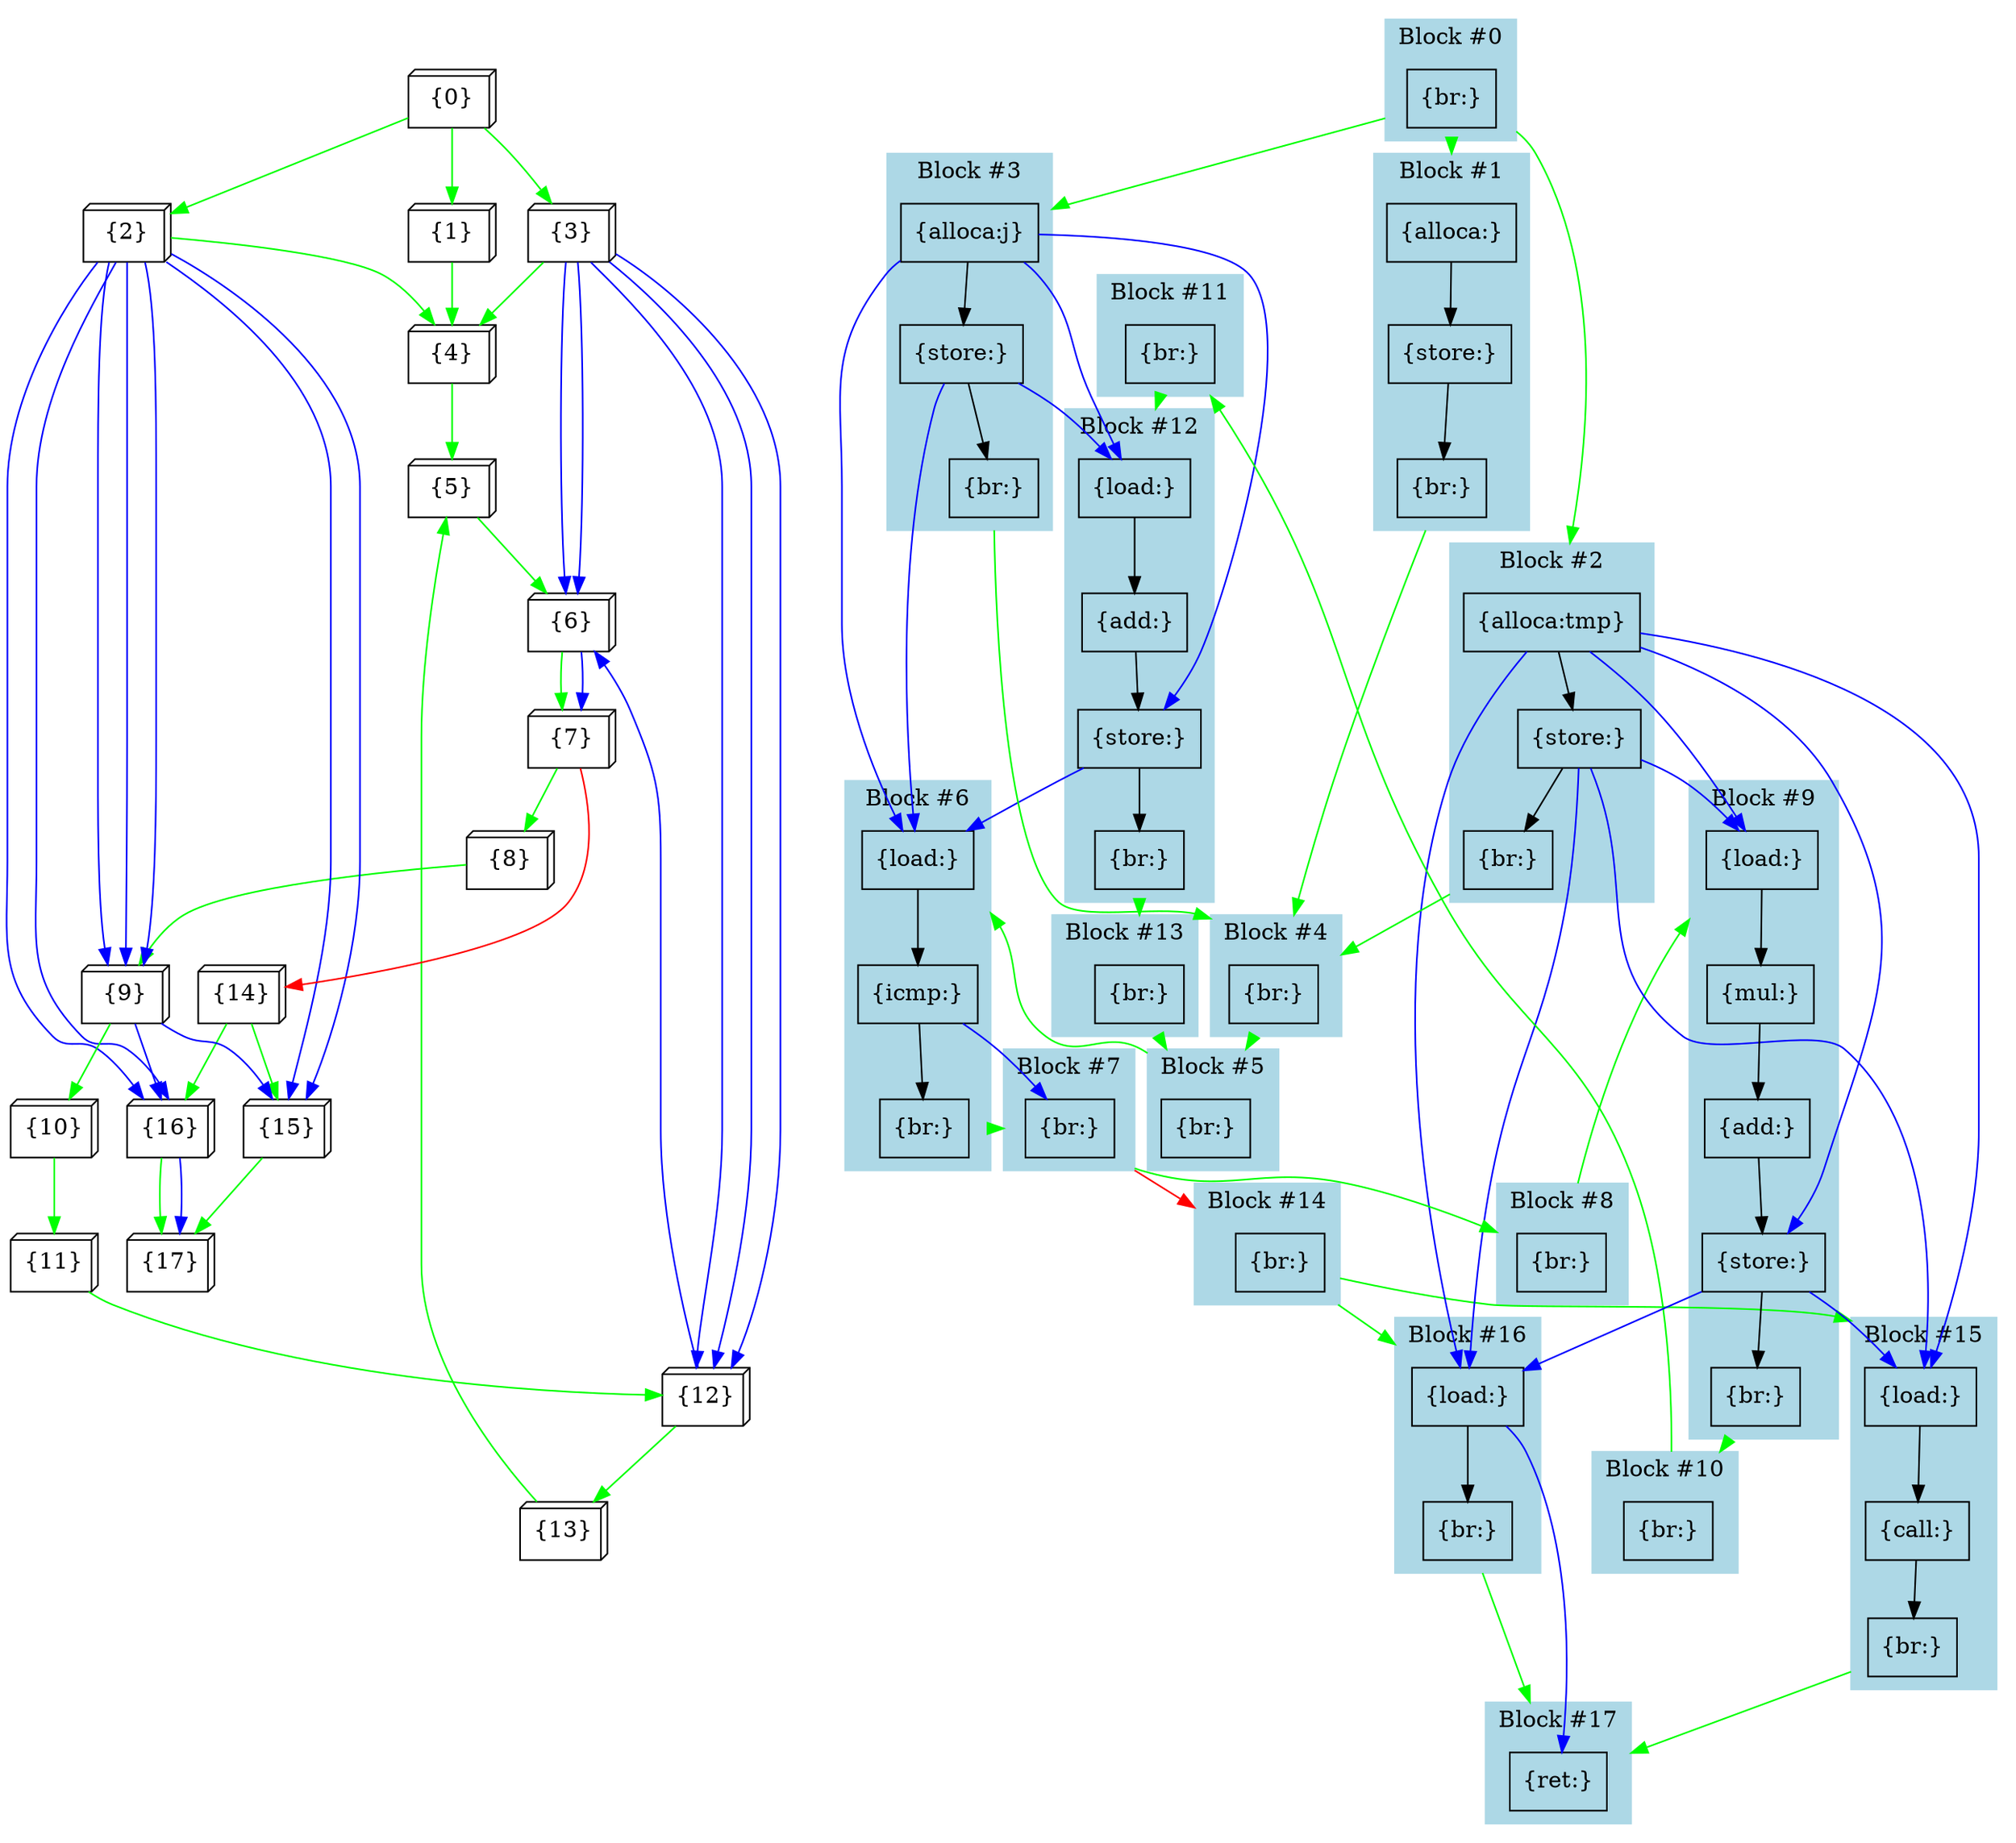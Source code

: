 digraph {
  compound=true; node [shape=box3d];
 x1401bb0[label="{17}"];
 x1401840[label="{15}"];
 x13f9d50[label="{14}"];
 x13fa1a0[label="{11}"];
 x1400c00[label="{12}"];
 x13f9cf0[label="{8}"];
 x14022f0[label="{16}"];
 x13f91c0[label="{1}"];
 x14015a0[label="{13}"];
 x13fc800[label="{2}"];
 x13f9520[label="{0}"];
 x13fb380[label="{3}"];
 x13f44d0[label="{7}"];
 x13fb5f0[label="{4}"];
 x13f34c0[label="{6}"];
 x13f9a80[label="{5}"];
 x13f90e0[label="{10}"];
 x14001b0[label="{9}"];
  x1401840 -> x1401bb0[color=green];
  x13f9d50 -> x14022f0[color=green];
  x13f9d50 -> x1401840[color=green];
  x13fa1a0 -> x1400c00[color=green];
  x1400c00 -> x14015a0[color=green];
  x13f9cf0 -> x14001b0[color=green];
  x14022f0 -> x1401bb0[color=green];
  x13f91c0 -> x13fb5f0[color=green];
  x14015a0 -> x13f9a80[color=green];
  x13fc800 -> x13fb5f0[color=green];
  x13f9520 -> x13fb380[color=green];
  x13f9520 -> x13fc800[color=green];
  x13f9520 -> x13f91c0[color=green];
  x13fb380 -> x13fb5f0[color=green];
  x13f44d0 -> x13f9d50[color=red];
  x13f44d0 -> x13f9cf0[color=green];
  x13fb5f0 -> x13f9a80[color=green];
  x13f34c0 -> x13f44d0[color=green];
  x13f9a80 -> x13f34c0[color=green];
  x13f90e0 -> x13fa1a0[color=green];
  x14001b0 -> x13f90e0[color=green];
  x14022f0 -> x1401bb0[color=blue];
  x13fc800 -> x1401840[color=blue];
  x13fc800 -> x14001b0[color=blue];
  x13fc800 -> x14001b0[color=blue];
  x13fc800 -> x14022f0[color=blue];
  x1400c00 -> x13f34c0[color=blue];
  x13fb380 -> x1400c00[color=blue];
  x13fb380 -> x13f34c0[color=blue];
  x13fc800 -> x14022f0[color=blue];
  x13fc800 -> x1401840[color=blue];
  x13fc800 -> x14001b0[color=blue];
  x13f34c0 -> x13f44d0[color=blue];
  x13fb380 -> x1400c00[color=blue];
  x13fb380 -> x1400c00[color=blue];
  x13fb380 -> x13f34c0[color=blue];
  x14001b0 -> x14022f0[color=blue];
  x14001b0 -> x1401840[color=blue];
node [shape=box];
subgraph clusterx1401bb0 {
style=filled;
color=lightblue;
label="Block #17";
 x13fa818[label="{ret:}"];
 x13fa818[label="{ret:}"];
}
subgraph clusterx1401840 {
style=filled;
color=lightblue;
label="Block #15";
 x13fa488[label="{load:}"];
 x13fa728[label="{call:}"];
 x1402e88[label="{br:}"];
}
subgraph clusterx13f9d50 {
style=filled;
color=lightblue;
label="Block #14";
 x13f9718[label="{br:}"];
}
subgraph clusterx13fa1a0 {
style=filled;
color=lightblue;
label="Block #11";
 x14020f8[label="{br:}"];
}
subgraph clusterx1400c00 {
style=filled;
color=lightblue;
label="Block #12";
 x13fa288[label="{load:}"];
 x13fa310[label="{add:}"];
 x13fa3a0[label="{store:}"];
 x1402168[label="{br:}"];
}
subgraph clusterx13f9cf0 {
style=filled;
color=lightblue;
label="Block #8";
 x1401478[label="{br:}"];
}
subgraph clusterx14022f0 {
style=filled;
color=lightblue;
label="Block #16";
 x13fa7a8[label="{load:}"];
 x1402de8[label="{br:}"];
}
subgraph clusterx13f91c0 {
style=filled;
color=lightblue;
label="Block #1";
 x13f9598[label="{alloca:}"];
 x13f98d0[label="{store:}"];
 x13fc6c8[label="{br:}"];
}
subgraph clusterx14015a0 {
style=filled;
color=lightblue;
label="Block #13";
 x13fa418[label="{br:}"];
 x13fa418[label="{br:}"];
}
subgraph clusterx13fc800 {
style=filled;
color=lightblue;
label="Block #2";
 x13f96a8[label="{alloca:tmp}"];
 x13f9990[label="{store:}"];
 x13ff938[label="{br:}"];
}
subgraph clusterx13f9520 {
style=filled;
color=lightblue;
label="Block #0";
 x13f94c8[label="{br:}"];
}
subgraph clusterx13fb380 {
style=filled;
color=lightblue;
label="Block #3";
 x13f97f8[label="{alloca:j}"];
 x13f9a20[label="{store:}"];
 x13fc7a8[label="{br:}"];
}
subgraph clusterx13f44d0 {
style=filled;
color=lightblue;
label="Block #7";
 x13f9df8[label="{br:}"];
 x13f9df8[label="{br:}"];
}
subgraph clusterx13fb5f0 {
style=filled;
color=lightblue;
label="Block #4";
 x13f9af8[label="{br:}"];
 x13f9af8[label="{br:}"];
}
subgraph clusterx13f34c0 {
style=filled;
color=lightblue;
label="Block #6";
 x13f9b68[label="{load:}"];
 x13f9c40[label="{icmp:}"];
 x1400a88[label="{br:}"];
}
subgraph clusterx13f9a80 {
style=filled;
color=lightblue;
label="Block #5";
 x1400a18[label="{br:}"];
}
subgraph clusterx13f90e0 {
style=filled;
color=lightblue;
label="Block #10";
 x13fa218[label="{br:}"];
 x13fa218[label="{br:}"];
}
subgraph clusterx14001b0 {
style=filled;
color=lightblue;
label="Block #9";
 x13f9e68[label="{load:}"];
 x13f9f40[label="{mul:}"];
 x13fa020[label="{add:}"];
 x13fa140[label="{store:}"];
 x14014e8[label="{br:}"];
}
  x1402e88 -> x13fa818[ltail=clusterx1401840 lhead=clusterx1401bb0; color=green];
  x13fa488 -> x13fa728[color=black];
  x13fa728 -> x1402e88[color=black];
  x13f9718 -> x13fa7a8[ltail=clusterx13f9d50 lhead=clusterx14022f0; color=green];
  x13f9718 -> x13fa488[ltail=clusterx13f9d50 lhead=clusterx1401840; color=green];
  x14020f8 -> x13fa288[ltail=clusterx13fa1a0 lhead=clusterx1400c00; color=green];
  x1402168 -> x13fa418[ltail=clusterx1400c00 lhead=clusterx14015a0; color=green];
  x13fa288 -> x13fa310[color=black];
  x13fa310 -> x13fa3a0[color=black];
  x13fa3a0 -> x1402168[color=black];
  x1401478 -> x13f9e68[ltail=clusterx13f9cf0 lhead=clusterx14001b0; color=green];
  x1402de8 -> x13fa818[ltail=clusterx14022f0 lhead=clusterx1401bb0; color=green];
  x13fa7a8 -> x1402de8[color=black];
  x13fc6c8 -> x13f9af8[ltail=clusterx13f91c0 lhead=clusterx13fb5f0; color=green];
  x13f9598 -> x13f98d0[color=black];
  x13f98d0 -> x13fc6c8[color=black];
  x13fa418 -> x1400a18[ltail=clusterx14015a0 lhead=clusterx13f9a80; color=green];
  x13ff938 -> x13f9af8[ltail=clusterx13fc800 lhead=clusterx13fb5f0; color=green];
  x13f96a8 -> x13f9990[color=black];
  x13f9990 -> x13ff938[color=black];
  x13f94c8 -> x13f97f8[ltail=clusterx13f9520 lhead=clusterx13fb380; color=green];
  x13f94c8 -> x13f96a8[ltail=clusterx13f9520 lhead=clusterx13fc800; color=green];
  x13f94c8 -> x13f9598[ltail=clusterx13f9520 lhead=clusterx13f91c0; color=green];
  x13fc7a8 -> x13f9af8[ltail=clusterx13fb380 lhead=clusterx13fb5f0; color=green];
  x13f97f8 -> x13f9a20[color=black];
  x13f9a20 -> x13fc7a8[color=black];
  x13f9df8 -> x13f9718[ltail=clusterx13f44d0 lhead=clusterx13f9d50; color=red];
  x13f9df8 -> x1401478[ltail=clusterx13f44d0 lhead=clusterx13f9cf0; color=green];
  x13f9af8 -> x1400a18[ltail=clusterx13fb5f0 lhead=clusterx13f9a80; color=green];
  x1400a88 -> x13f9df8[ltail=clusterx13f34c0 lhead=clusterx13f44d0; color=green];
  x13f9b68 -> x13f9c40[color=black];
  x13f9c40 -> x1400a88[color=black];
  x1400a18 -> x13f9b68[ltail=clusterx13f9a80 lhead=clusterx13f34c0; color=green];
  x13fa218 -> x14020f8[ltail=clusterx13f90e0 lhead=clusterx13fa1a0; color=green];
  x14014e8 -> x13fa218[ltail=clusterx14001b0 lhead=clusterx13f90e0; color=green];
  x13f9e68 -> x13f9f40[color=black];
  x13f9f40 -> x13fa020[color=black];
  x13fa020 -> x13fa140[color=black];
  x13fa140 -> x14014e8[color=black];
  x13fa7a8 -> x13fa818[color=blue];
  x13f96a8 -> x13fa488[color=blue];
  x13f96a8 -> x13fa140[color=blue];
  x13f96a8 -> x13f9e68[color=blue];
  x13f96a8 -> x13fa7a8[color=blue];
  x13fa3a0 -> x13f9b68[color=blue];
  x13f9a20 -> x13fa288[color=blue];
  x13f9a20 -> x13f9b68[color=blue];
  x13f9990 -> x13fa7a8[color=blue];
  x13f9990 -> x13fa488[color=blue];
  x13f9990 -> x13f9e68[color=blue];
  x13f9c40 -> x13f9df8[color=blue];
  x13f97f8 -> x13fa3a0[color=blue];
  x13f97f8 -> x13fa288[color=blue];
  x13f97f8 -> x13f9b68[color=blue];
  x13fa140 -> x13fa7a8[color=blue];
  x13fa140 -> x13fa488[color=blue];
}
